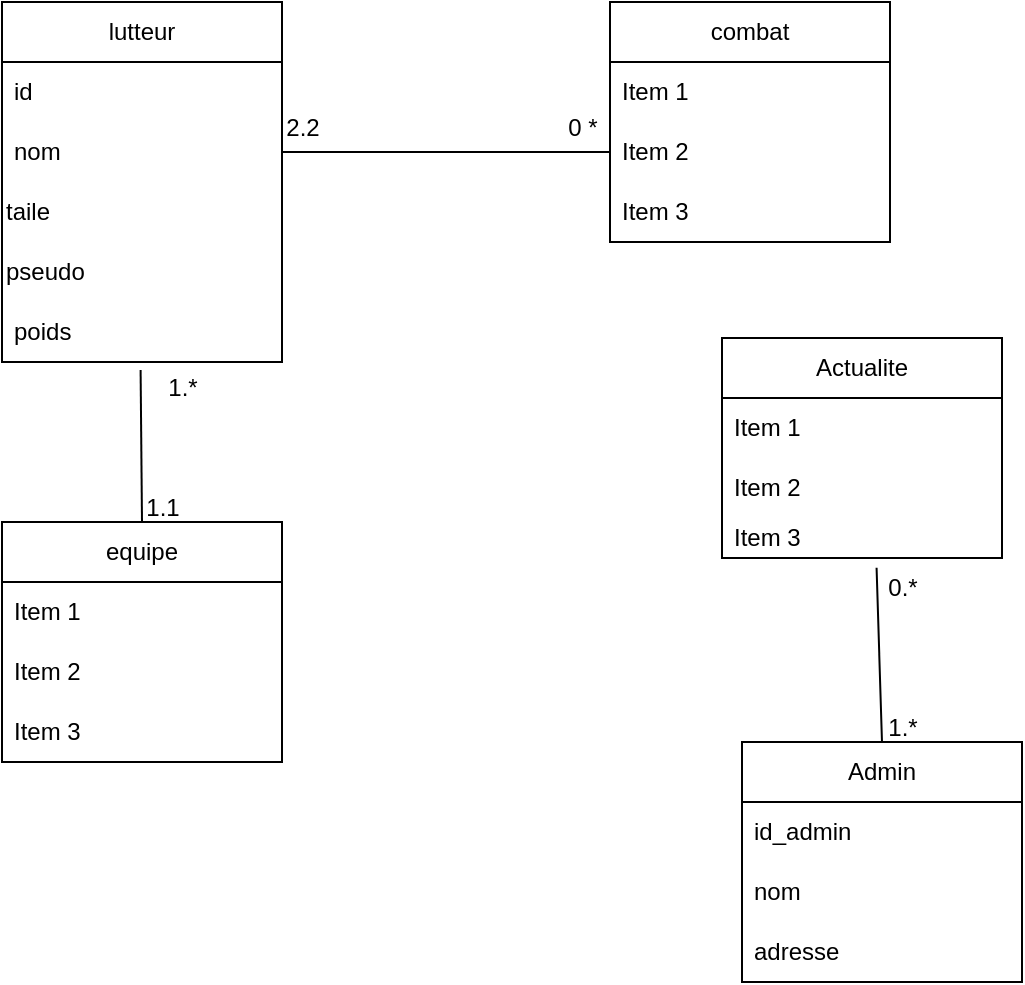 <mxfile version="22.1.18" type="github">
  <diagram id="C5RBs43oDa-KdzZeNtuy" name="Page-1">
    <mxGraphModel dx="786" dy="467" grid="1" gridSize="10" guides="1" tooltips="1" connect="1" arrows="1" fold="1" page="1" pageScale="1" pageWidth="827" pageHeight="1169" math="0" shadow="0">
      <root>
        <mxCell id="WIyWlLk6GJQsqaUBKTNV-0" />
        <mxCell id="WIyWlLk6GJQsqaUBKTNV-1" parent="WIyWlLk6GJQsqaUBKTNV-0" />
        <mxCell id="vjmfeIjl3uwVMOq1RNl2-1" value="lutteur" style="swimlane;fontStyle=0;childLayout=stackLayout;horizontal=1;startSize=30;horizontalStack=0;resizeParent=1;resizeParentMax=0;resizeLast=0;collapsible=1;marginBottom=0;whiteSpace=wrap;html=1;" parent="WIyWlLk6GJQsqaUBKTNV-1" vertex="1">
          <mxGeometry x="110" y="290" width="140" height="180" as="geometry" />
        </mxCell>
        <mxCell id="vjmfeIjl3uwVMOq1RNl2-2" value="id" style="text;strokeColor=none;fillColor=none;align=left;verticalAlign=middle;spacingLeft=4;spacingRight=4;overflow=hidden;points=[[0,0.5],[1,0.5]];portConstraint=eastwest;rotatable=0;whiteSpace=wrap;html=1;" parent="vjmfeIjl3uwVMOq1RNl2-1" vertex="1">
          <mxGeometry y="30" width="140" height="30" as="geometry" />
        </mxCell>
        <mxCell id="vjmfeIjl3uwVMOq1RNl2-3" value="nom" style="text;strokeColor=none;fillColor=none;align=left;verticalAlign=middle;spacingLeft=4;spacingRight=4;overflow=hidden;points=[[0,0.5],[1,0.5]];portConstraint=eastwest;rotatable=0;whiteSpace=wrap;html=1;" parent="vjmfeIjl3uwVMOq1RNl2-1" vertex="1">
          <mxGeometry y="60" width="140" height="30" as="geometry" />
        </mxCell>
        <mxCell id="vjmfeIjl3uwVMOq1RNl2-5" value="taile" style="text;html=1;strokeColor=none;fillColor=none;align=left;verticalAlign=middle;whiteSpace=wrap;rounded=0;" parent="vjmfeIjl3uwVMOq1RNl2-1" vertex="1">
          <mxGeometry y="90" width="140" height="30" as="geometry" />
        </mxCell>
        <mxCell id="vjmfeIjl3uwVMOq1RNl2-6" value="pseudo" style="text;html=1;strokeColor=none;fillColor=none;align=left;verticalAlign=middle;whiteSpace=wrap;rounded=0;" parent="vjmfeIjl3uwVMOq1RNl2-1" vertex="1">
          <mxGeometry y="120" width="140" height="30" as="geometry" />
        </mxCell>
        <mxCell id="vjmfeIjl3uwVMOq1RNl2-4" value="poids&amp;nbsp;&lt;br&gt;" style="text;strokeColor=none;fillColor=none;align=left;verticalAlign=middle;spacingLeft=4;spacingRight=4;overflow=hidden;points=[[0,0.5],[1,0.5]];portConstraint=eastwest;rotatable=0;whiteSpace=wrap;html=1;" parent="vjmfeIjl3uwVMOq1RNl2-1" vertex="1">
          <mxGeometry y="150" width="140" height="30" as="geometry" />
        </mxCell>
        <mxCell id="vjmfeIjl3uwVMOq1RNl2-7" value="combat" style="swimlane;fontStyle=0;childLayout=stackLayout;horizontal=1;startSize=30;horizontalStack=0;resizeParent=1;resizeParentMax=0;resizeLast=0;collapsible=1;marginBottom=0;whiteSpace=wrap;html=1;" parent="WIyWlLk6GJQsqaUBKTNV-1" vertex="1">
          <mxGeometry x="414" y="290" width="140" height="120" as="geometry" />
        </mxCell>
        <mxCell id="vjmfeIjl3uwVMOq1RNl2-8" value="Item 1" style="text;strokeColor=none;fillColor=none;align=left;verticalAlign=middle;spacingLeft=4;spacingRight=4;overflow=hidden;points=[[0,0.5],[1,0.5]];portConstraint=eastwest;rotatable=0;whiteSpace=wrap;html=1;" parent="vjmfeIjl3uwVMOq1RNl2-7" vertex="1">
          <mxGeometry y="30" width="140" height="30" as="geometry" />
        </mxCell>
        <mxCell id="vjmfeIjl3uwVMOq1RNl2-9" value="Item 2" style="text;strokeColor=none;fillColor=none;align=left;verticalAlign=middle;spacingLeft=4;spacingRight=4;overflow=hidden;points=[[0,0.5],[1,0.5]];portConstraint=eastwest;rotatable=0;whiteSpace=wrap;html=1;" parent="vjmfeIjl3uwVMOq1RNl2-7" vertex="1">
          <mxGeometry y="60" width="140" height="30" as="geometry" />
        </mxCell>
        <mxCell id="vjmfeIjl3uwVMOq1RNl2-10" value="Item 3" style="text;strokeColor=none;fillColor=none;align=left;verticalAlign=middle;spacingLeft=4;spacingRight=4;overflow=hidden;points=[[0,0.5],[1,0.5]];portConstraint=eastwest;rotatable=0;whiteSpace=wrap;html=1;" parent="vjmfeIjl3uwVMOq1RNl2-7" vertex="1">
          <mxGeometry y="90" width="140" height="30" as="geometry" />
        </mxCell>
        <mxCell id="vjmfeIjl3uwVMOq1RNl2-11" value="equipe" style="swimlane;fontStyle=0;childLayout=stackLayout;horizontal=1;startSize=30;horizontalStack=0;resizeParent=1;resizeParentMax=0;resizeLast=0;collapsible=1;marginBottom=0;whiteSpace=wrap;html=1;" parent="WIyWlLk6GJQsqaUBKTNV-1" vertex="1">
          <mxGeometry x="110" y="550" width="140" height="120" as="geometry" />
        </mxCell>
        <mxCell id="vjmfeIjl3uwVMOq1RNl2-12" value="Item 1" style="text;strokeColor=none;fillColor=none;align=left;verticalAlign=middle;spacingLeft=4;spacingRight=4;overflow=hidden;points=[[0,0.5],[1,0.5]];portConstraint=eastwest;rotatable=0;whiteSpace=wrap;html=1;" parent="vjmfeIjl3uwVMOq1RNl2-11" vertex="1">
          <mxGeometry y="30" width="140" height="30" as="geometry" />
        </mxCell>
        <mxCell id="vjmfeIjl3uwVMOq1RNl2-13" value="Item 2" style="text;strokeColor=none;fillColor=none;align=left;verticalAlign=middle;spacingLeft=4;spacingRight=4;overflow=hidden;points=[[0,0.5],[1,0.5]];portConstraint=eastwest;rotatable=0;whiteSpace=wrap;html=1;" parent="vjmfeIjl3uwVMOq1RNl2-11" vertex="1">
          <mxGeometry y="60" width="140" height="30" as="geometry" />
        </mxCell>
        <mxCell id="vjmfeIjl3uwVMOq1RNl2-14" value="Item 3" style="text;strokeColor=none;fillColor=none;align=left;verticalAlign=middle;spacingLeft=4;spacingRight=4;overflow=hidden;points=[[0,0.5],[1,0.5]];portConstraint=eastwest;rotatable=0;whiteSpace=wrap;html=1;" parent="vjmfeIjl3uwVMOq1RNl2-11" vertex="1">
          <mxGeometry y="90" width="140" height="30" as="geometry" />
        </mxCell>
        <mxCell id="vjmfeIjl3uwVMOq1RNl2-15" value="Actualite" style="swimlane;fontStyle=0;childLayout=stackLayout;horizontal=1;startSize=30;horizontalStack=0;resizeParent=1;resizeParentMax=0;resizeLast=0;collapsible=1;marginBottom=0;whiteSpace=wrap;html=1;" parent="WIyWlLk6GJQsqaUBKTNV-1" vertex="1">
          <mxGeometry x="470" y="458" width="140" height="110" as="geometry" />
        </mxCell>
        <mxCell id="vjmfeIjl3uwVMOq1RNl2-16" value="Item 1" style="text;strokeColor=none;fillColor=none;align=left;verticalAlign=middle;spacingLeft=4;spacingRight=4;overflow=hidden;points=[[0,0.5],[1,0.5]];portConstraint=eastwest;rotatable=0;whiteSpace=wrap;html=1;" parent="vjmfeIjl3uwVMOq1RNl2-15" vertex="1">
          <mxGeometry y="30" width="140" height="30" as="geometry" />
        </mxCell>
        <mxCell id="vjmfeIjl3uwVMOq1RNl2-17" value="Item 2" style="text;strokeColor=none;fillColor=none;align=left;verticalAlign=middle;spacingLeft=4;spacingRight=4;overflow=hidden;points=[[0,0.5],[1,0.5]];portConstraint=eastwest;rotatable=0;whiteSpace=wrap;html=1;" parent="vjmfeIjl3uwVMOq1RNl2-15" vertex="1">
          <mxGeometry y="60" width="140" height="30" as="geometry" />
        </mxCell>
        <mxCell id="vjmfeIjl3uwVMOq1RNl2-18" value="Item 3" style="text;strokeColor=none;fillColor=none;align=left;verticalAlign=middle;spacingLeft=4;spacingRight=4;overflow=hidden;points=[[0,0.5],[1,0.5]];portConstraint=eastwest;rotatable=0;whiteSpace=wrap;html=1;" parent="vjmfeIjl3uwVMOq1RNl2-15" vertex="1">
          <mxGeometry y="90" width="140" height="20" as="geometry" />
        </mxCell>
        <mxCell id="vjmfeIjl3uwVMOq1RNl2-24" value="" style="endArrow=none;html=1;rounded=0;exitX=1;exitY=0.5;exitDx=0;exitDy=0;entryX=0;entryY=0.5;entryDx=0;entryDy=0;" parent="WIyWlLk6GJQsqaUBKTNV-1" source="vjmfeIjl3uwVMOq1RNl2-3" target="vjmfeIjl3uwVMOq1RNl2-9" edge="1">
          <mxGeometry width="50" height="50" relative="1" as="geometry">
            <mxPoint x="280" y="400" as="sourcePoint" />
            <mxPoint x="330" y="350" as="targetPoint" />
          </mxGeometry>
        </mxCell>
        <mxCell id="vjmfeIjl3uwVMOq1RNl2-26" value="" style="endArrow=none;html=1;rounded=0;entryX=0.495;entryY=1.133;entryDx=0;entryDy=0;entryPerimeter=0;exitX=0.5;exitY=0;exitDx=0;exitDy=0;" parent="WIyWlLk6GJQsqaUBKTNV-1" source="vjmfeIjl3uwVMOq1RNl2-11" target="vjmfeIjl3uwVMOq1RNl2-4" edge="1">
          <mxGeometry width="50" height="50" relative="1" as="geometry">
            <mxPoint x="140" y="540" as="sourcePoint" />
            <mxPoint x="190" y="490" as="targetPoint" />
          </mxGeometry>
        </mxCell>
        <mxCell id="vjmfeIjl3uwVMOq1RNl2-27" value="Admin" style="swimlane;fontStyle=0;childLayout=stackLayout;horizontal=1;startSize=30;horizontalStack=0;resizeParent=1;resizeParentMax=0;resizeLast=0;collapsible=1;marginBottom=0;whiteSpace=wrap;html=1;" parent="WIyWlLk6GJQsqaUBKTNV-1" vertex="1">
          <mxGeometry x="480" y="660" width="140" height="120" as="geometry" />
        </mxCell>
        <mxCell id="vjmfeIjl3uwVMOq1RNl2-28" value="id_admin" style="text;strokeColor=none;fillColor=none;align=left;verticalAlign=middle;spacingLeft=4;spacingRight=4;overflow=hidden;points=[[0,0.5],[1,0.5]];portConstraint=eastwest;rotatable=0;whiteSpace=wrap;html=1;" parent="vjmfeIjl3uwVMOq1RNl2-27" vertex="1">
          <mxGeometry y="30" width="140" height="30" as="geometry" />
        </mxCell>
        <mxCell id="vjmfeIjl3uwVMOq1RNl2-29" value="nom" style="text;strokeColor=none;fillColor=none;align=left;verticalAlign=middle;spacingLeft=4;spacingRight=4;overflow=hidden;points=[[0,0.5],[1,0.5]];portConstraint=eastwest;rotatable=0;whiteSpace=wrap;html=1;" parent="vjmfeIjl3uwVMOq1RNl2-27" vertex="1">
          <mxGeometry y="60" width="140" height="30" as="geometry" />
        </mxCell>
        <mxCell id="vjmfeIjl3uwVMOq1RNl2-30" value="adresse&lt;br&gt;" style="text;strokeColor=none;fillColor=none;align=left;verticalAlign=middle;spacingLeft=4;spacingRight=4;overflow=hidden;points=[[0,0.5],[1,0.5]];portConstraint=eastwest;rotatable=0;whiteSpace=wrap;html=1;" parent="vjmfeIjl3uwVMOq1RNl2-27" vertex="1">
          <mxGeometry y="90" width="140" height="30" as="geometry" />
        </mxCell>
        <mxCell id="k5QA11bL3djjW7XVUC2X-0" value="0 *" style="text;html=1;align=center;verticalAlign=middle;resizable=0;points=[];autosize=1;strokeColor=none;fillColor=none;" vertex="1" parent="WIyWlLk6GJQsqaUBKTNV-1">
          <mxGeometry x="380" y="338" width="40" height="30" as="geometry" />
        </mxCell>
        <mxCell id="k5QA11bL3djjW7XVUC2X-1" value="2.2" style="text;html=1;align=center;verticalAlign=middle;resizable=0;points=[];autosize=1;strokeColor=none;fillColor=none;" vertex="1" parent="WIyWlLk6GJQsqaUBKTNV-1">
          <mxGeometry x="240" y="338" width="40" height="30" as="geometry" />
        </mxCell>
        <mxCell id="k5QA11bL3djjW7XVUC2X-2" value="1.*" style="text;html=1;align=center;verticalAlign=middle;resizable=0;points=[];autosize=1;strokeColor=none;fillColor=none;" vertex="1" parent="WIyWlLk6GJQsqaUBKTNV-1">
          <mxGeometry x="180" y="468" width="40" height="30" as="geometry" />
        </mxCell>
        <mxCell id="k5QA11bL3djjW7XVUC2X-3" value="1.1" style="text;html=1;align=center;verticalAlign=middle;resizable=0;points=[];autosize=1;strokeColor=none;fillColor=none;" vertex="1" parent="WIyWlLk6GJQsqaUBKTNV-1">
          <mxGeometry x="170" y="528" width="40" height="30" as="geometry" />
        </mxCell>
        <mxCell id="k5QA11bL3djjW7XVUC2X-4" value="" style="endArrow=none;html=1;rounded=0;entryX=0.552;entryY=1.244;entryDx=0;entryDy=0;entryPerimeter=0;exitX=0.5;exitY=0;exitDx=0;exitDy=0;" edge="1" parent="WIyWlLk6GJQsqaUBKTNV-1" source="vjmfeIjl3uwVMOq1RNl2-27" target="vjmfeIjl3uwVMOq1RNl2-18">
          <mxGeometry width="50" height="50" relative="1" as="geometry">
            <mxPoint x="440" y="660" as="sourcePoint" />
            <mxPoint x="430" y="580" as="targetPoint" />
            <Array as="points" />
          </mxGeometry>
        </mxCell>
        <mxCell id="k5QA11bL3djjW7XVUC2X-6" value="0.*" style="text;html=1;align=center;verticalAlign=middle;resizable=0;points=[];autosize=1;strokeColor=none;fillColor=none;" vertex="1" parent="WIyWlLk6GJQsqaUBKTNV-1">
          <mxGeometry x="540" y="568" width="40" height="30" as="geometry" />
        </mxCell>
        <mxCell id="k5QA11bL3djjW7XVUC2X-7" value="1.*" style="text;html=1;align=center;verticalAlign=middle;resizable=0;points=[];autosize=1;strokeColor=none;fillColor=none;" vertex="1" parent="WIyWlLk6GJQsqaUBKTNV-1">
          <mxGeometry x="540" y="638" width="40" height="30" as="geometry" />
        </mxCell>
      </root>
    </mxGraphModel>
  </diagram>
</mxfile>
